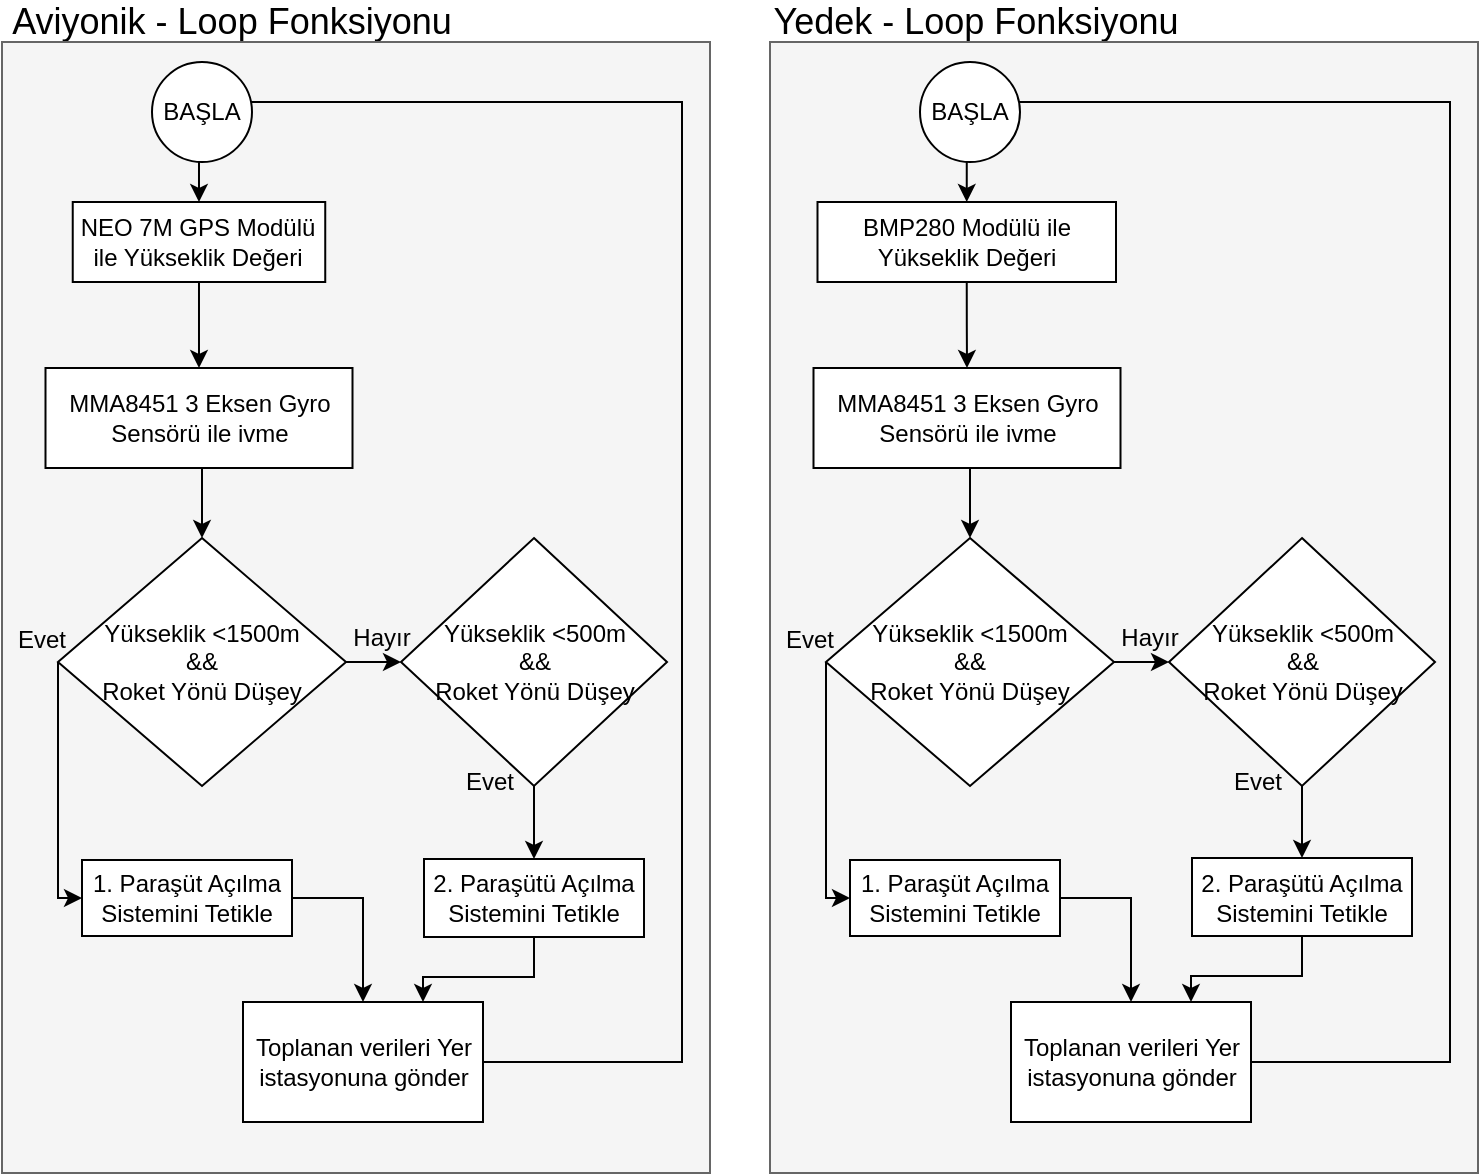 <mxfile version="12.8.4" type="github">
  <diagram id="-InX6ZEcCLOeVuzZx66c" name="Page-1">
    <mxGraphModel dx="1365" dy="580" grid="1" gridSize="10" guides="1" tooltips="1" connect="1" arrows="1" fold="1" page="1" pageScale="1" pageWidth="827" pageHeight="1169" math="0" shadow="0">
      <root>
        <mxCell id="0" />
        <mxCell id="1" parent="0" />
        <mxCell id="A5EIsB_AYLO5j_VOn1XA-40" style="edgeStyle=orthogonalEdgeStyle;rounded=0;orthogonalLoop=1;jettySize=auto;html=1;exitX=0;exitY=0.5;exitDx=0;exitDy=0;entryX=0;entryY=0.5;entryDx=0;entryDy=0;" parent="1" edge="1">
          <mxGeometry relative="1" as="geometry">
            <Array as="points">
              <mxPoint x="373" y="668" />
            </Array>
            <mxPoint x="373" y="550" as="sourcePoint" />
            <mxPoint x="385" y="668" as="targetPoint" />
          </mxGeometry>
        </mxCell>
        <mxCell id="A5EIsB_AYLO5j_VOn1XA-41" value="Evet" style="text;html=1;strokeColor=none;fillColor=none;align=center;verticalAlign=middle;whiteSpace=wrap;rounded=0;" parent="1" vertex="1">
          <mxGeometry x="345" y="529" width="40" height="20" as="geometry" />
        </mxCell>
        <mxCell id="cHAEwdfpiLkEljMpGPID-2" value="&lt;font style=&quot;font-size: 18px&quot;&gt;Yedek - Loop Fonksiyonu&lt;/font&gt;" style="text;html=1;strokeColor=none;fillColor=none;align=center;verticalAlign=middle;whiteSpace=wrap;rounded=0;" vertex="1" parent="1">
          <mxGeometry x="429" y="250" width="206" height="20" as="geometry" />
        </mxCell>
        <mxCell id="cHAEwdfpiLkEljMpGPID-29" value="" style="rounded=0;whiteSpace=wrap;html=1;fillColor=#f5f5f5;strokeColor=#666666;fontColor=#333333;" vertex="1" parent="1">
          <mxGeometry x="429" y="270" width="354" height="565.5" as="geometry" />
        </mxCell>
        <mxCell id="cHAEwdfpiLkEljMpGPID-73" style="edgeStyle=orthogonalEdgeStyle;rounded=0;orthogonalLoop=1;jettySize=auto;html=1;exitX=0.5;exitY=1;exitDx=0;exitDy=0;entryX=0.5;entryY=0;entryDx=0;entryDy=0;" edge="1" parent="1" source="cHAEwdfpiLkEljMpGPID-32" target="cHAEwdfpiLkEljMpGPID-39">
          <mxGeometry relative="1" as="geometry" />
        </mxCell>
        <mxCell id="cHAEwdfpiLkEljMpGPID-32" value="MMA8451 3 Eksen Gyro Sensörü ile ivme" style="rounded=0;whiteSpace=wrap;html=1;" vertex="1" parent="1">
          <mxGeometry x="450.75" y="433" width="153.5" height="50" as="geometry" />
        </mxCell>
        <mxCell id="cHAEwdfpiLkEljMpGPID-33" value="" style="edgeStyle=orthogonalEdgeStyle;rounded=0;orthogonalLoop=1;jettySize=auto;html=1;entryX=0.5;entryY=0;entryDx=0;entryDy=0;" edge="1" parent="1" source="cHAEwdfpiLkEljMpGPID-34" target="cHAEwdfpiLkEljMpGPID-36">
          <mxGeometry relative="1" as="geometry">
            <mxPoint x="750" y="780" as="targetPoint" />
            <Array as="points">
              <mxPoint x="769" y="780" />
              <mxPoint x="769" y="300" />
              <mxPoint x="527" y="300" />
            </Array>
          </mxGeometry>
        </mxCell>
        <mxCell id="cHAEwdfpiLkEljMpGPID-34" value="Toplanan verileri Yer istasyonuna gönder" style="rounded=0;whiteSpace=wrap;html=1;" vertex="1" parent="1">
          <mxGeometry x="549.5" y="750" width="120" height="60" as="geometry" />
        </mxCell>
        <mxCell id="cHAEwdfpiLkEljMpGPID-35" style="edgeStyle=orthogonalEdgeStyle;rounded=0;orthogonalLoop=1;jettySize=auto;html=1;exitX=0.5;exitY=1;exitDx=0;exitDy=0;entryX=0.5;entryY=0;entryDx=0;entryDy=0;" edge="1" parent="1" source="cHAEwdfpiLkEljMpGPID-36" target="cHAEwdfpiLkEljMpGPID-32">
          <mxGeometry relative="1" as="geometry" />
        </mxCell>
        <mxCell id="cHAEwdfpiLkEljMpGPID-36" value="BMP280 Modülü ile Yükseklik Değeri" style="rounded=0;whiteSpace=wrap;html=1;" vertex="1" parent="1">
          <mxGeometry x="452.75" y="350" width="149.25" height="40" as="geometry" />
        </mxCell>
        <mxCell id="cHAEwdfpiLkEljMpGPID-37" style="edgeStyle=orthogonalEdgeStyle;rounded=0;orthogonalLoop=1;jettySize=auto;html=1;exitX=0;exitY=0.5;exitDx=0;exitDy=0;entryX=0;entryY=0.5;entryDx=0;entryDy=0;" edge="1" parent="1" source="cHAEwdfpiLkEljMpGPID-39" target="cHAEwdfpiLkEljMpGPID-44">
          <mxGeometry relative="1" as="geometry">
            <Array as="points">
              <mxPoint x="457" y="698" />
            </Array>
          </mxGeometry>
        </mxCell>
        <mxCell id="cHAEwdfpiLkEljMpGPID-38" style="edgeStyle=orthogonalEdgeStyle;rounded=0;orthogonalLoop=1;jettySize=auto;html=1;exitX=1;exitY=0.5;exitDx=0;exitDy=0;entryX=0;entryY=0.5;entryDx=0;entryDy=0;" edge="1" parent="1" source="cHAEwdfpiLkEljMpGPID-39" target="cHAEwdfpiLkEljMpGPID-41">
          <mxGeometry relative="1" as="geometry" />
        </mxCell>
        <mxCell id="cHAEwdfpiLkEljMpGPID-39" value="Yükseklik &amp;lt;1500m&lt;br&gt;&amp;amp;&amp;amp;&lt;br&gt;Roket Yönü Düşey" style="rhombus;whiteSpace=wrap;html=1;" vertex="1" parent="1">
          <mxGeometry x="457" y="518" width="144" height="124" as="geometry" />
        </mxCell>
        <mxCell id="cHAEwdfpiLkEljMpGPID-77" style="edgeStyle=orthogonalEdgeStyle;rounded=0;orthogonalLoop=1;jettySize=auto;html=1;exitX=0.5;exitY=1;exitDx=0;exitDy=0;" edge="1" parent="1" source="cHAEwdfpiLkEljMpGPID-41" target="cHAEwdfpiLkEljMpGPID-47">
          <mxGeometry relative="1" as="geometry" />
        </mxCell>
        <mxCell id="cHAEwdfpiLkEljMpGPID-41" value="Yükseklik &amp;lt;500m&lt;br&gt;&amp;amp;&amp;amp;&lt;br&gt;Roket Yönü Düşey" style="rhombus;whiteSpace=wrap;html=1;" vertex="1" parent="1">
          <mxGeometry x="628.5" y="518" width="133" height="124" as="geometry" />
        </mxCell>
        <mxCell id="cHAEwdfpiLkEljMpGPID-42" value="Evet" style="text;html=1;strokeColor=none;fillColor=none;align=center;verticalAlign=middle;whiteSpace=wrap;rounded=0;" vertex="1" parent="1">
          <mxGeometry x="429" y="559" width="40" height="20" as="geometry" />
        </mxCell>
        <mxCell id="cHAEwdfpiLkEljMpGPID-43" style="edgeStyle=orthogonalEdgeStyle;rounded=0;orthogonalLoop=1;jettySize=auto;html=1;exitX=1;exitY=0.5;exitDx=0;exitDy=0;" edge="1" parent="1" source="cHAEwdfpiLkEljMpGPID-44" target="cHAEwdfpiLkEljMpGPID-34">
          <mxGeometry relative="1" as="geometry" />
        </mxCell>
        <mxCell id="cHAEwdfpiLkEljMpGPID-44" value="1. Paraşüt Açılma Sistemini Tetikle" style="rounded=0;whiteSpace=wrap;html=1;" vertex="1" parent="1">
          <mxGeometry x="469" y="679" width="105" height="38" as="geometry" />
        </mxCell>
        <mxCell id="cHAEwdfpiLkEljMpGPID-45" value="Hayır" style="text;html=1;strokeColor=none;fillColor=none;align=center;verticalAlign=middle;whiteSpace=wrap;rounded=0;" vertex="1" parent="1">
          <mxGeometry x="599" y="557.5" width="40" height="20" as="geometry" />
        </mxCell>
        <mxCell id="cHAEwdfpiLkEljMpGPID-46" style="edgeStyle=orthogonalEdgeStyle;rounded=0;orthogonalLoop=1;jettySize=auto;html=1;exitX=0.5;exitY=1;exitDx=0;exitDy=0;entryX=0.75;entryY=0;entryDx=0;entryDy=0;" edge="1" parent="1" source="cHAEwdfpiLkEljMpGPID-47" target="cHAEwdfpiLkEljMpGPID-34">
          <mxGeometry relative="1" as="geometry" />
        </mxCell>
        <mxCell id="cHAEwdfpiLkEljMpGPID-47" value="2. Paraşütü Açılma Sistemini Tetikle" style="rounded=0;whiteSpace=wrap;html=1;" vertex="1" parent="1">
          <mxGeometry x="640" y="678" width="110" height="39" as="geometry" />
        </mxCell>
        <mxCell id="cHAEwdfpiLkEljMpGPID-48" value="Evet" style="text;html=1;strokeColor=none;fillColor=none;align=center;verticalAlign=middle;whiteSpace=wrap;rounded=0;" vertex="1" parent="1">
          <mxGeometry x="653" y="630" width="40" height="20" as="geometry" />
        </mxCell>
        <mxCell id="cHAEwdfpiLkEljMpGPID-51" value="BAŞLA" style="ellipse;whiteSpace=wrap;html=1;" vertex="1" parent="1">
          <mxGeometry x="504" y="280" width="50" height="50" as="geometry" />
        </mxCell>
        <mxCell id="cHAEwdfpiLkEljMpGPID-52" value="&lt;font style=&quot;font-size: 18px&quot;&gt;Aviyonik - Loop Fonksiyonu&lt;/font&gt;" style="text;html=1;strokeColor=none;fillColor=none;align=center;verticalAlign=middle;whiteSpace=wrap;rounded=0;" vertex="1" parent="1">
          <mxGeometry x="45" y="250" width="230" height="20" as="geometry" />
        </mxCell>
        <mxCell id="cHAEwdfpiLkEljMpGPID-53" value="" style="rounded=0;whiteSpace=wrap;html=1;fillColor=#f5f5f5;strokeColor=#666666;fontColor=#333333;" vertex="1" parent="1">
          <mxGeometry x="45" y="270" width="354" height="565.5" as="geometry" />
        </mxCell>
        <mxCell id="cHAEwdfpiLkEljMpGPID-74" style="edgeStyle=orthogonalEdgeStyle;rounded=0;orthogonalLoop=1;jettySize=auto;html=1;exitX=0.5;exitY=1;exitDx=0;exitDy=0;entryX=0.5;entryY=0;entryDx=0;entryDy=0;" edge="1" parent="1" source="cHAEwdfpiLkEljMpGPID-55" target="cHAEwdfpiLkEljMpGPID-62">
          <mxGeometry relative="1" as="geometry" />
        </mxCell>
        <mxCell id="cHAEwdfpiLkEljMpGPID-55" value="MMA8451 3 Eksen Gyro Sensörü ile ivme" style="rounded=0;whiteSpace=wrap;html=1;" vertex="1" parent="1">
          <mxGeometry x="66.75" y="433" width="153.5" height="50" as="geometry" />
        </mxCell>
        <mxCell id="cHAEwdfpiLkEljMpGPID-56" value="" style="edgeStyle=orthogonalEdgeStyle;rounded=0;orthogonalLoop=1;jettySize=auto;html=1;entryX=0.5;entryY=0;entryDx=0;entryDy=0;" edge="1" parent="1" source="cHAEwdfpiLkEljMpGPID-57" target="cHAEwdfpiLkEljMpGPID-59">
          <mxGeometry relative="1" as="geometry">
            <mxPoint x="366" y="780" as="targetPoint" />
            <Array as="points">
              <mxPoint x="385" y="780" />
              <mxPoint x="385" y="300" />
              <mxPoint x="143" y="300" />
            </Array>
          </mxGeometry>
        </mxCell>
        <mxCell id="cHAEwdfpiLkEljMpGPID-57" value="Toplanan verileri Yer istasyonuna gönder" style="rounded=0;whiteSpace=wrap;html=1;" vertex="1" parent="1">
          <mxGeometry x="165.5" y="750" width="120" height="60" as="geometry" />
        </mxCell>
        <mxCell id="cHAEwdfpiLkEljMpGPID-58" style="edgeStyle=orthogonalEdgeStyle;rounded=0;orthogonalLoop=1;jettySize=auto;html=1;exitX=0.5;exitY=1;exitDx=0;exitDy=0;entryX=0.5;entryY=0;entryDx=0;entryDy=0;" edge="1" parent="1" source="cHAEwdfpiLkEljMpGPID-59" target="cHAEwdfpiLkEljMpGPID-55">
          <mxGeometry relative="1" as="geometry" />
        </mxCell>
        <mxCell id="cHAEwdfpiLkEljMpGPID-59" value="NEO 7M GPS Modülü ile Yükseklik Değeri" style="rounded=0;whiteSpace=wrap;html=1;" vertex="1" parent="1">
          <mxGeometry x="80.37" y="350" width="126.25" height="40" as="geometry" />
        </mxCell>
        <mxCell id="cHAEwdfpiLkEljMpGPID-60" style="edgeStyle=orthogonalEdgeStyle;rounded=0;orthogonalLoop=1;jettySize=auto;html=1;exitX=0;exitY=0.5;exitDx=0;exitDy=0;entryX=0;entryY=0.5;entryDx=0;entryDy=0;" edge="1" parent="1" source="cHAEwdfpiLkEljMpGPID-62" target="cHAEwdfpiLkEljMpGPID-67">
          <mxGeometry relative="1" as="geometry">
            <Array as="points">
              <mxPoint x="73" y="698" />
            </Array>
          </mxGeometry>
        </mxCell>
        <mxCell id="cHAEwdfpiLkEljMpGPID-61" style="edgeStyle=orthogonalEdgeStyle;rounded=0;orthogonalLoop=1;jettySize=auto;html=1;exitX=1;exitY=0.5;exitDx=0;exitDy=0;entryX=0;entryY=0.5;entryDx=0;entryDy=0;" edge="1" parent="1" source="cHAEwdfpiLkEljMpGPID-62" target="cHAEwdfpiLkEljMpGPID-64">
          <mxGeometry relative="1" as="geometry" />
        </mxCell>
        <mxCell id="cHAEwdfpiLkEljMpGPID-62" value="Yükseklik &amp;lt;1500m&lt;br&gt;&amp;amp;&amp;amp;&lt;br&gt;Roket Yönü Düşey" style="rhombus;whiteSpace=wrap;html=1;" vertex="1" parent="1">
          <mxGeometry x="73" y="518" width="144" height="124" as="geometry" />
        </mxCell>
        <mxCell id="cHAEwdfpiLkEljMpGPID-76" style="edgeStyle=orthogonalEdgeStyle;rounded=0;orthogonalLoop=1;jettySize=auto;html=1;exitX=0.5;exitY=1;exitDx=0;exitDy=0;entryX=0.5;entryY=0;entryDx=0;entryDy=0;" edge="1" parent="1" source="cHAEwdfpiLkEljMpGPID-64" target="cHAEwdfpiLkEljMpGPID-70">
          <mxGeometry relative="1" as="geometry" />
        </mxCell>
        <mxCell id="cHAEwdfpiLkEljMpGPID-64" value="Yükseklik &amp;lt;500m&lt;br&gt;&amp;amp;&amp;amp;&lt;br&gt;Roket Yönü Düşey" style="rhombus;whiteSpace=wrap;html=1;" vertex="1" parent="1">
          <mxGeometry x="244.5" y="518" width="133" height="124" as="geometry" />
        </mxCell>
        <mxCell id="cHAEwdfpiLkEljMpGPID-65" value="Evet" style="text;html=1;strokeColor=none;fillColor=none;align=center;verticalAlign=middle;whiteSpace=wrap;rounded=0;" vertex="1" parent="1">
          <mxGeometry x="45" y="559" width="40" height="20" as="geometry" />
        </mxCell>
        <mxCell id="cHAEwdfpiLkEljMpGPID-66" style="edgeStyle=orthogonalEdgeStyle;rounded=0;orthogonalLoop=1;jettySize=auto;html=1;exitX=1;exitY=0.5;exitDx=0;exitDy=0;" edge="1" parent="1" source="cHAEwdfpiLkEljMpGPID-67" target="cHAEwdfpiLkEljMpGPID-57">
          <mxGeometry relative="1" as="geometry" />
        </mxCell>
        <mxCell id="cHAEwdfpiLkEljMpGPID-67" value="1. Paraşüt Açılma Sistemini Tetikle" style="rounded=0;whiteSpace=wrap;html=1;" vertex="1" parent="1">
          <mxGeometry x="85" y="679" width="105" height="38" as="geometry" />
        </mxCell>
        <mxCell id="cHAEwdfpiLkEljMpGPID-68" value="Hayır" style="text;html=1;strokeColor=none;fillColor=none;align=center;verticalAlign=middle;whiteSpace=wrap;rounded=0;" vertex="1" parent="1">
          <mxGeometry x="215" y="557.5" width="40" height="20" as="geometry" />
        </mxCell>
        <mxCell id="cHAEwdfpiLkEljMpGPID-69" style="edgeStyle=orthogonalEdgeStyle;rounded=0;orthogonalLoop=1;jettySize=auto;html=1;exitX=0.5;exitY=1;exitDx=0;exitDy=0;entryX=0.75;entryY=0;entryDx=0;entryDy=0;" edge="1" parent="1" source="cHAEwdfpiLkEljMpGPID-70" target="cHAEwdfpiLkEljMpGPID-57">
          <mxGeometry relative="1" as="geometry" />
        </mxCell>
        <mxCell id="cHAEwdfpiLkEljMpGPID-70" value="2. Paraşütü Açılma Sistemini Tetikle" style="rounded=0;whiteSpace=wrap;html=1;" vertex="1" parent="1">
          <mxGeometry x="256" y="678.5" width="110" height="39" as="geometry" />
        </mxCell>
        <mxCell id="cHAEwdfpiLkEljMpGPID-71" value="Evet" style="text;html=1;strokeColor=none;fillColor=none;align=center;verticalAlign=middle;whiteSpace=wrap;rounded=0;" vertex="1" parent="1">
          <mxGeometry x="269" y="630" width="40" height="20" as="geometry" />
        </mxCell>
        <mxCell id="cHAEwdfpiLkEljMpGPID-72" value="BAŞLA" style="ellipse;whiteSpace=wrap;html=1;" vertex="1" parent="1">
          <mxGeometry x="120" y="280" width="50" height="50" as="geometry" />
        </mxCell>
      </root>
    </mxGraphModel>
  </diagram>
</mxfile>
